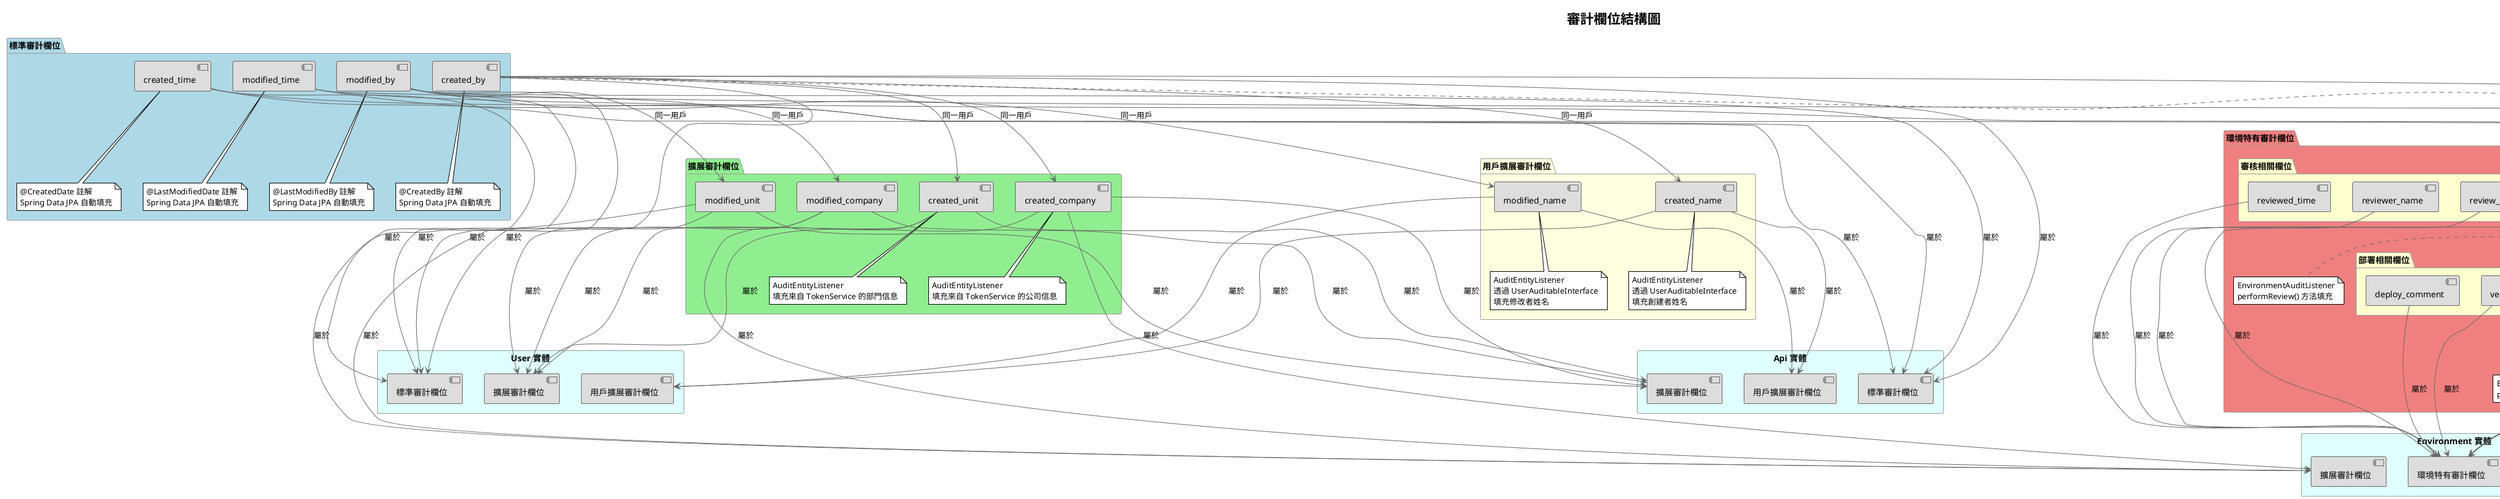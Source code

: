 @startuml "審計欄位關系圖"
!theme plain
skinparam backgroundColor white
skinparam ArrowColor #666666
skinparam PackageBackgroundColor #FEFECE
skinparam PackageBorderColor #999999
skinparam ComponentBackgroundColor #DDDDDD
skinparam ComponentBorderColor #666666

title "審計欄位結構圖"

package "標準審計欄位" #LightBlue {
  [created_by] as CB
  [created_time] as CT
  [modified_by] as MB
  [modified_time] as MT
  
  note bottom of CB
    @CreatedBy 註解
    Spring Data JPA 自動填充
  end note
  
  note bottom of CT
    @CreatedDate 註解
    Spring Data JPA 自動填充
  end note
  
  note bottom of MB
    @LastModifiedBy 註解
    Spring Data JPA 自動填充
  end note
  
  note bottom of MT
    @LastModifiedDate 註解
    Spring Data JPA 自動填充
  end note
}

package "擴展審計欄位" #LightGreen {
  [created_company] as CC
  [created_unit] as CU
  [modified_company] as MC
  [modified_unit] as MU
  
  note bottom of CC
    AuditEntityListener
    填充來自 TokenService 的公司信息
  end note
  
  note bottom of CU
    AuditEntityListener
    填充來自 TokenService 的部門信息
  end note
}

package "用戶擴展審計欄位" #LightYellow {
  [created_name] as CN
  [modified_name] as MN
  
  note bottom of CN
    AuditEntityListener
    透過 UserAuditableInterface
    填充創建者姓名
  end note
  
  note bottom of MN
    AuditEntityListener
    透過 UserAuditableInterface
    填充修改者姓名
  end note
}

package "環境特有審計欄位" #LightCoral {
  package "審核相關欄位" {
    [reviewed_by] as RB
    [reviewed_time] as RT
    [reviewer_name] as RN
    [review_status] as RS
    [review_comment] as RC
  }
  
  package "部署相關欄位" {
    [deployed_by] as DB
    [deployed_time] as DT
    [deployer_name] as DN
    [deploy_status] as DS
    [deploy_comment] as DC
    [version] as V
  }
  
  note bottom of RB
    EnvironmentAuditListener
    performReview() 方法填充
  end note
  
  note bottom of DB
    EnvironmentAuditListener
    performDeploy() 方法填充
  end note
}

' 關係定義
CB --> CC : 同一用戶
CB --> CU : 同一用戶
CB --> CN : 同一用戶

MB --> MC : 同一用戶
MB --> MU : 同一用戶
MB --> MN : 同一用戶

CB ..> RB : 不同操作者
RB ..> DB : 不同操作者

' 實體欄位關係
rectangle "User 實體" as User #LightCyan {
  component "標準審計欄位" as UserStd
  component "擴展審計欄位" as UserExt
  component "用戶擴展審計欄位" as UserName
}

rectangle "Api 實體" as Api #LightCyan {
  component "標準審計欄位" as ApiStd
  component "擴展審計欄位" as ApiExt
  component "用戶擴展審計欄位" as ApiName
}

rectangle "Environment 實體" as Env #LightCyan {
  component "標準審計欄位" as EnvStd
  component "擴展審計欄位" as EnvExt
  component "環境特有審計欄位" as EnvSpec
}

' 實體與欄位的對應關係
CB ---> UserStd : 屬於
CT ---> UserStd : 屬於
MB ---> UserStd : 屬於
MT ---> UserStd : 屬於

CC ---> UserExt : 屬於
CU ---> UserExt : 屬於
MC ---> UserExt : 屬於
MU ---> UserExt : 屬於

CN ---> UserName : 屬於
MN ---> UserName : 屬於

CB ---> ApiStd : 屬於
CT ---> ApiStd : 屬於
MB ---> ApiStd : 屬於
MT ---> ApiStd : 屬於

CC ---> ApiExt : 屬於
CU ---> ApiExt : 屬於
MC ---> ApiExt : 屬於
MU ---> ApiExt : 屬於

CN ---> ApiName : 屬於
MN ---> ApiName : 屬於

CB ---> EnvStd : 屬於
CT ---> EnvStd : 屬於
MB ---> EnvStd : 屬於
MT ---> EnvStd : 屬於

CC ---> EnvExt : 屬於
CU ---> EnvExt : 屬於
MC ---> EnvExt : 屬於
MU ---> EnvExt : 屬於

RB ---> EnvSpec : 屬於
RT ---> EnvSpec : 屬於
RN ---> EnvSpec : 屬於
RS ---> EnvSpec : 屬於
RC ---> EnvSpec : 屬於
DB ---> EnvSpec : 屬於
DT ---> EnvSpec : 屬於
DN ---> EnvSpec : 屬於
DS ---> EnvSpec : 屬於
DC ---> EnvSpec : 屬於
V ---> EnvSpec : 屬於

@enduml
